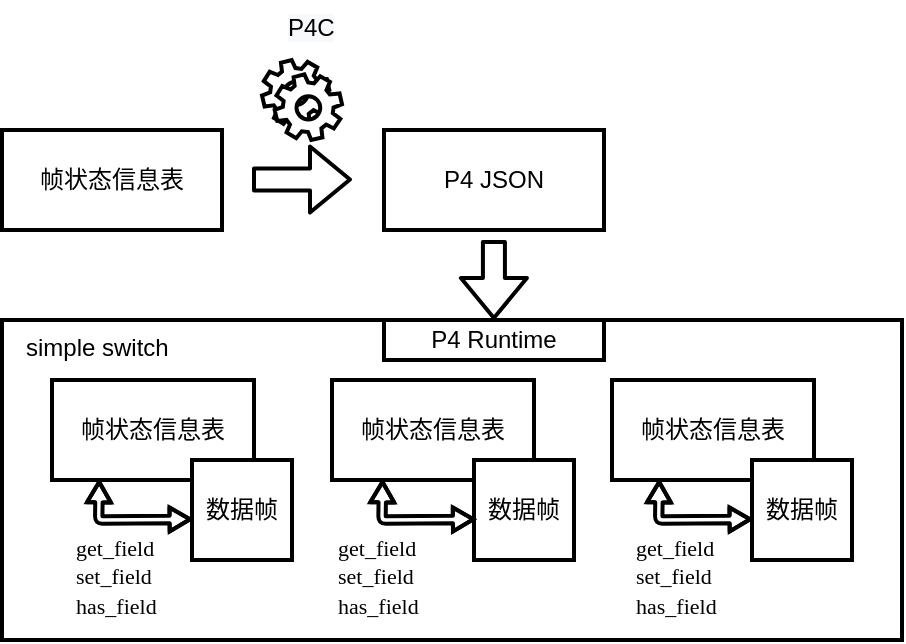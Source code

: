 <mxfile version="14.5.7" type="github">
  <diagram id="RjWgdgpN9BoGPJ0XTJhr" name="Page-1">
    <mxGraphModel dx="813" dy="435" grid="0" gridSize="10" guides="1" tooltips="1" connect="1" arrows="1" fold="1" page="0" pageScale="1" pageWidth="827" pageHeight="1169" math="0" shadow="0">
      <root>
        <mxCell id="0" />
        <mxCell id="1" parent="0" />
        <mxCell id="A2yQczKmEiPl7K-rcjwo-21" value="" style="rounded=0;whiteSpace=wrap;html=1;strokeWidth=2;" parent="1" vertex="1">
          <mxGeometry x="150" y="350" width="450" height="160" as="geometry" />
        </mxCell>
        <mxCell id="A2yQczKmEiPl7K-rcjwo-1" value="帧状态信息表" style="rounded=0;whiteSpace=wrap;html=1;strokeWidth=2;" parent="1" vertex="1">
          <mxGeometry x="150" y="255" width="110" height="50" as="geometry" />
        </mxCell>
        <mxCell id="A2yQczKmEiPl7K-rcjwo-3" value="" style="shape=flexArrow;endArrow=classic;html=1;strokeWidth=2;" parent="1" edge="1">
          <mxGeometry width="50" height="50" relative="1" as="geometry">
            <mxPoint x="275" y="279.71" as="sourcePoint" />
            <mxPoint x="325" y="279.71" as="targetPoint" />
          </mxGeometry>
        </mxCell>
        <mxCell id="A2yQczKmEiPl7K-rcjwo-4" value="" style="shape=mxgraph.bpmn.service_task;html=1;outlineConnect=0;strokeWidth=2;" parent="1" vertex="1">
          <mxGeometry x="280" y="220" width="40" height="40" as="geometry" />
        </mxCell>
        <mxCell id="A2yQczKmEiPl7K-rcjwo-5" value="&lt;span style=&quot;color: rgb(0 , 0 , 0) ; font-family: &amp;#34;helvetica&amp;#34; ; font-size: 12px ; font-style: normal ; font-weight: 400 ; letter-spacing: normal ; text-align: center ; text-indent: 0px ; text-transform: none ; word-spacing: 0px ; background-color: rgb(248 , 249 , 250) ; display: inline ; float: none&quot;&gt;P4C&lt;/span&gt;" style="text;whiteSpace=wrap;html=1;" parent="1" vertex="1">
          <mxGeometry x="291" y="190" width="100" height="30" as="geometry" />
        </mxCell>
        <mxCell id="A2yQczKmEiPl7K-rcjwo-6" value="P4 JSON" style="rounded=0;whiteSpace=wrap;html=1;strokeWidth=2;" parent="1" vertex="1">
          <mxGeometry x="341" y="255" width="110" height="50" as="geometry" />
        </mxCell>
        <mxCell id="A2yQczKmEiPl7K-rcjwo-8" value="&lt;div style=&quot;text-align: center&quot;&gt;&lt;span&gt;&lt;font face=&quot;helvetica&quot;&gt;simple switch&lt;/font&gt;&lt;/span&gt;&lt;/div&gt;" style="text;whiteSpace=wrap;html=1;strokeWidth=2;" parent="1" vertex="1">
          <mxGeometry x="160" y="350" width="100" height="30" as="geometry" />
        </mxCell>
        <mxCell id="A2yQczKmEiPl7K-rcjwo-10" value="" style="shape=flexArrow;endArrow=classic;html=1;strokeWidth=2;" parent="1" edge="1">
          <mxGeometry width="50" height="50" relative="1" as="geometry">
            <mxPoint x="395.96" y="310" as="sourcePoint" />
            <mxPoint x="395.96" y="350" as="targetPoint" />
          </mxGeometry>
        </mxCell>
        <mxCell id="A2yQczKmEiPl7K-rcjwo-11" value="帧状态信息表" style="rounded=0;whiteSpace=wrap;html=1;strokeWidth=2;" parent="1" vertex="1">
          <mxGeometry x="315" y="380" width="101" height="50" as="geometry" />
        </mxCell>
        <mxCell id="A2yQczKmEiPl7K-rcjwo-14" value="数据帧" style="rounded=0;whiteSpace=wrap;html=1;strokeWidth=2;" parent="1" vertex="1">
          <mxGeometry x="386" y="420" width="50" height="50" as="geometry" />
        </mxCell>
        <mxCell id="A2yQczKmEiPl7K-rcjwo-15" value="帧状态信息表" style="rounded=0;whiteSpace=wrap;html=1;strokeWidth=2;" parent="1" vertex="1">
          <mxGeometry x="455" y="380" width="101" height="50" as="geometry" />
        </mxCell>
        <mxCell id="A2yQczKmEiPl7K-rcjwo-13" value="数据帧" style="rounded=0;whiteSpace=wrap;html=1;strokeWidth=2;" parent="1" vertex="1">
          <mxGeometry x="525" y="420" width="50" height="50" as="geometry" />
        </mxCell>
        <mxCell id="A2yQczKmEiPl7K-rcjwo-16" value="" style="shape=flexArrow;endArrow=classic;startArrow=classic;html=1;width=2.685;startSize=2.734;startWidth=6.243;endSize=2.734;endWidth=6.243;exitX=0.25;exitY=1;exitDx=0;exitDy=0;entryX=0.013;entryY=0.593;entryDx=0;entryDy=0;entryPerimeter=0;strokeWidth=2;" parent="1" source="A2yQczKmEiPl7K-rcjwo-11" target="A2yQczKmEiPl7K-rcjwo-14" edge="1">
          <mxGeometry width="50" height="50" relative="1" as="geometry">
            <mxPoint x="225" y="520" as="sourcePoint" />
            <mxPoint x="265" y="520" as="targetPoint" />
            <Array as="points">
              <mxPoint x="340" y="450" />
            </Array>
          </mxGeometry>
        </mxCell>
        <mxCell id="A2yQczKmEiPl7K-rcjwo-18" value="" style="shape=flexArrow;endArrow=classic;startArrow=classic;html=1;width=2.685;startSize=2.734;startWidth=6.243;endSize=2.734;endWidth=6.243;exitX=0.25;exitY=1;exitDx=0;exitDy=0;entryX=0.013;entryY=0.593;entryDx=0;entryDy=0;entryPerimeter=0;strokeWidth=2;" parent="1" edge="1">
          <mxGeometry width="50" height="50" relative="1" as="geometry">
            <mxPoint x="478.6" y="430" as="sourcePoint" />
            <mxPoint x="525" y="449.65" as="targetPoint" />
            <Array as="points">
              <mxPoint x="478.35" y="450" />
            </Array>
          </mxGeometry>
        </mxCell>
        <mxCell id="A2yQczKmEiPl7K-rcjwo-19" value="&lt;font style=&quot;font-size: 11px&quot;&gt;&lt;span lang=&quot;EN-US&quot; style=&quot;font-family: &amp;#34;times new roman&amp;#34; , serif ; font-size: 11px&quot;&gt;get_field&lt;br style=&quot;font-size: 11px&quot;&gt;&lt;/span&gt;&lt;span lang=&quot;EN-US&quot; style=&quot;font-family: &amp;#34;times new roman&amp;#34; , serif ; font-size: 11px&quot;&gt;set_field&lt;br style=&quot;font-size: 11px&quot;&gt;&lt;/span&gt;&lt;span lang=&quot;EN-US&quot; style=&quot;font-family: &amp;#34;times new roman&amp;#34; , serif ; font-size: 11px&quot;&gt;has_field&lt;/span&gt;&lt;/font&gt;" style="text;whiteSpace=wrap;html=1;strokeWidth=2;" parent="1" vertex="1">
          <mxGeometry x="316" y="450" width="100" height="30" as="geometry" />
        </mxCell>
        <mxCell id="A2yQczKmEiPl7K-rcjwo-20" value="&lt;font style=&quot;font-size: 11px&quot;&gt;&lt;span lang=&quot;EN-US&quot; style=&quot;font-family: &amp;#34;times new roman&amp;#34; , serif ; font-size: 11px&quot;&gt;get_field&lt;br style=&quot;font-size: 11px&quot;&gt;&lt;/span&gt;&lt;span lang=&quot;EN-US&quot; style=&quot;font-family: &amp;#34;times new roman&amp;#34; , serif ; font-size: 11px&quot;&gt;set_field&lt;br style=&quot;font-size: 11px&quot;&gt;&lt;/span&gt;&lt;span lang=&quot;EN-US&quot; style=&quot;font-family: &amp;#34;times new roman&amp;#34; , serif ; font-size: 11px&quot;&gt;has_field&lt;/span&gt;&lt;/font&gt;" style="text;whiteSpace=wrap;html=1;strokeWidth=2;" parent="1" vertex="1">
          <mxGeometry x="465" y="450" width="100" height="30" as="geometry" />
        </mxCell>
        <mxCell id="A2yQczKmEiPl7K-rcjwo-22" value="P4 Runtime" style="rounded=0;whiteSpace=wrap;html=1;strokeWidth=2;" parent="1" vertex="1">
          <mxGeometry x="341" y="350" width="110" height="20" as="geometry" />
        </mxCell>
        <mxCell id="ODhwlcg_6zYdrKhiivPo-1" value="帧状态信息表" style="rounded=0;whiteSpace=wrap;html=1;strokeWidth=2;" vertex="1" parent="1">
          <mxGeometry x="175" y="380" width="101" height="50" as="geometry" />
        </mxCell>
        <mxCell id="ODhwlcg_6zYdrKhiivPo-2" value="数据帧" style="rounded=0;whiteSpace=wrap;html=1;strokeWidth=2;" vertex="1" parent="1">
          <mxGeometry x="245" y="420" width="50" height="50" as="geometry" />
        </mxCell>
        <mxCell id="ODhwlcg_6zYdrKhiivPo-3" value="" style="shape=flexArrow;endArrow=classic;startArrow=classic;html=1;width=2.685;startSize=2.734;startWidth=6.243;endSize=2.734;endWidth=6.243;exitX=0.25;exitY=1;exitDx=0;exitDy=0;entryX=0.013;entryY=0.593;entryDx=0;entryDy=0;entryPerimeter=0;strokeWidth=2;" edge="1" parent="1">
          <mxGeometry width="50" height="50" relative="1" as="geometry">
            <mxPoint x="198.6" y="430" as="sourcePoint" />
            <mxPoint x="245" y="449.65" as="targetPoint" />
            <Array as="points">
              <mxPoint x="198.35" y="450" />
            </Array>
          </mxGeometry>
        </mxCell>
        <mxCell id="ODhwlcg_6zYdrKhiivPo-4" value="&lt;font style=&quot;font-size: 11px&quot;&gt;&lt;span lang=&quot;EN-US&quot; style=&quot;font-family: &amp;#34;times new roman&amp;#34; , serif ; font-size: 11px&quot;&gt;get_field&lt;br style=&quot;font-size: 11px&quot;&gt;&lt;/span&gt;&lt;span lang=&quot;EN-US&quot; style=&quot;font-family: &amp;#34;times new roman&amp;#34; , serif ; font-size: 11px&quot;&gt;set_field&lt;br style=&quot;font-size: 11px&quot;&gt;&lt;/span&gt;&lt;span lang=&quot;EN-US&quot; style=&quot;font-family: &amp;#34;times new roman&amp;#34; , serif ; font-size: 11px&quot;&gt;has_field&lt;/span&gt;&lt;/font&gt;" style="text;whiteSpace=wrap;html=1;strokeWidth=2;" vertex="1" parent="1">
          <mxGeometry x="185" y="450" width="100" height="30" as="geometry" />
        </mxCell>
      </root>
    </mxGraphModel>
  </diagram>
</mxfile>
